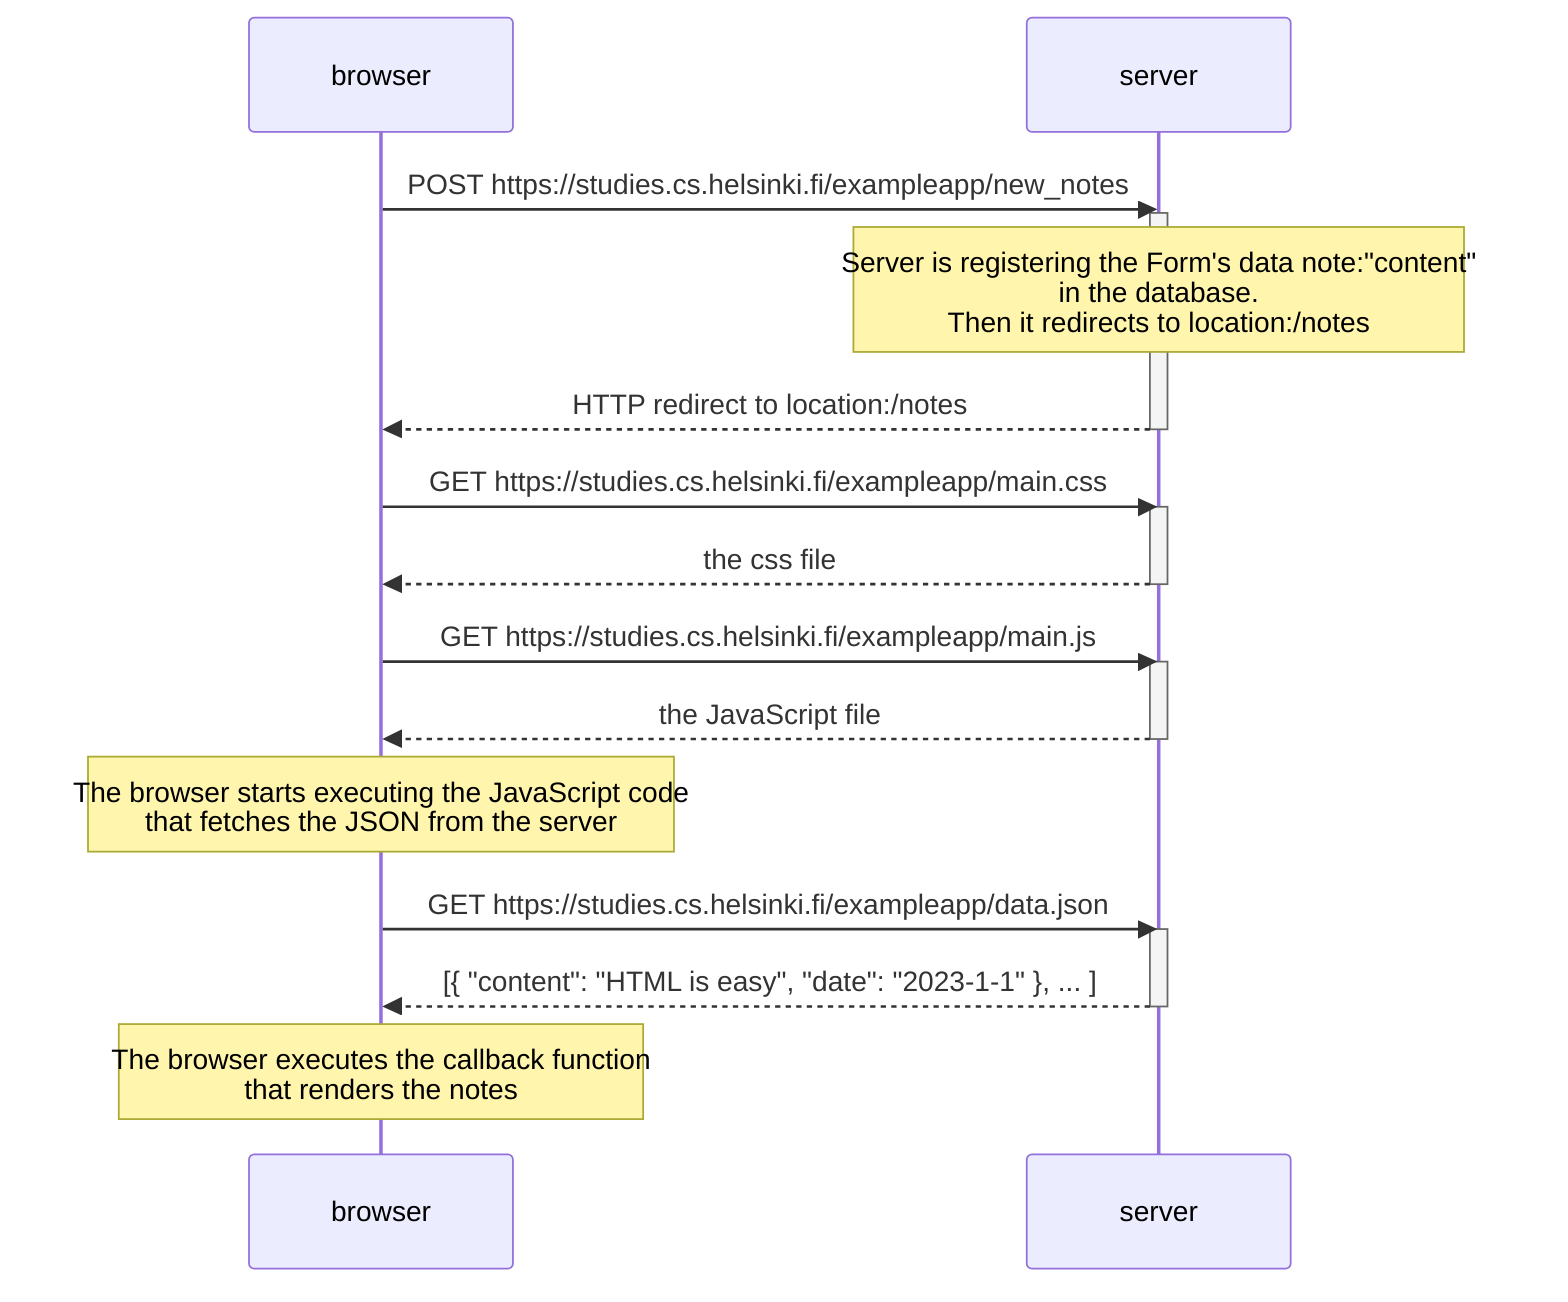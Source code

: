 sequenceDiagram
    participant browser
    participant server

    browser->>server: POST https://studies.cs.helsinki.fi/exampleapp/new_notes
    activate server
    Note over server: Server is registering the Form's data note:"content" <br> in the database. <br> Then it redirects to location:/notes
    server-->>browser: HTTP redirect to location:/notes
    deactivate server

    browser->>server: GET https://studies.cs.helsinki.fi/exampleapp/main.css
    activate server
    server-->>browser: the css file
    deactivate server

    browser->>server: GET https://studies.cs.helsinki.fi/exampleapp/main.js
    activate server
    server-->>browser: the JavaScript file
    deactivate server

    Note over browser: The browser starts executing the JavaScript code <br> that fetches the JSON from the server

    browser->>server: GET https://studies.cs.helsinki.fi/exampleapp/data.json
    activate server
    server-->>browser: [{ "content": "HTML is easy", "date": "2023-1-1" }, ... ]
    deactivate server

    Note over browser: The browser executes the callback function <br> that renders the notes